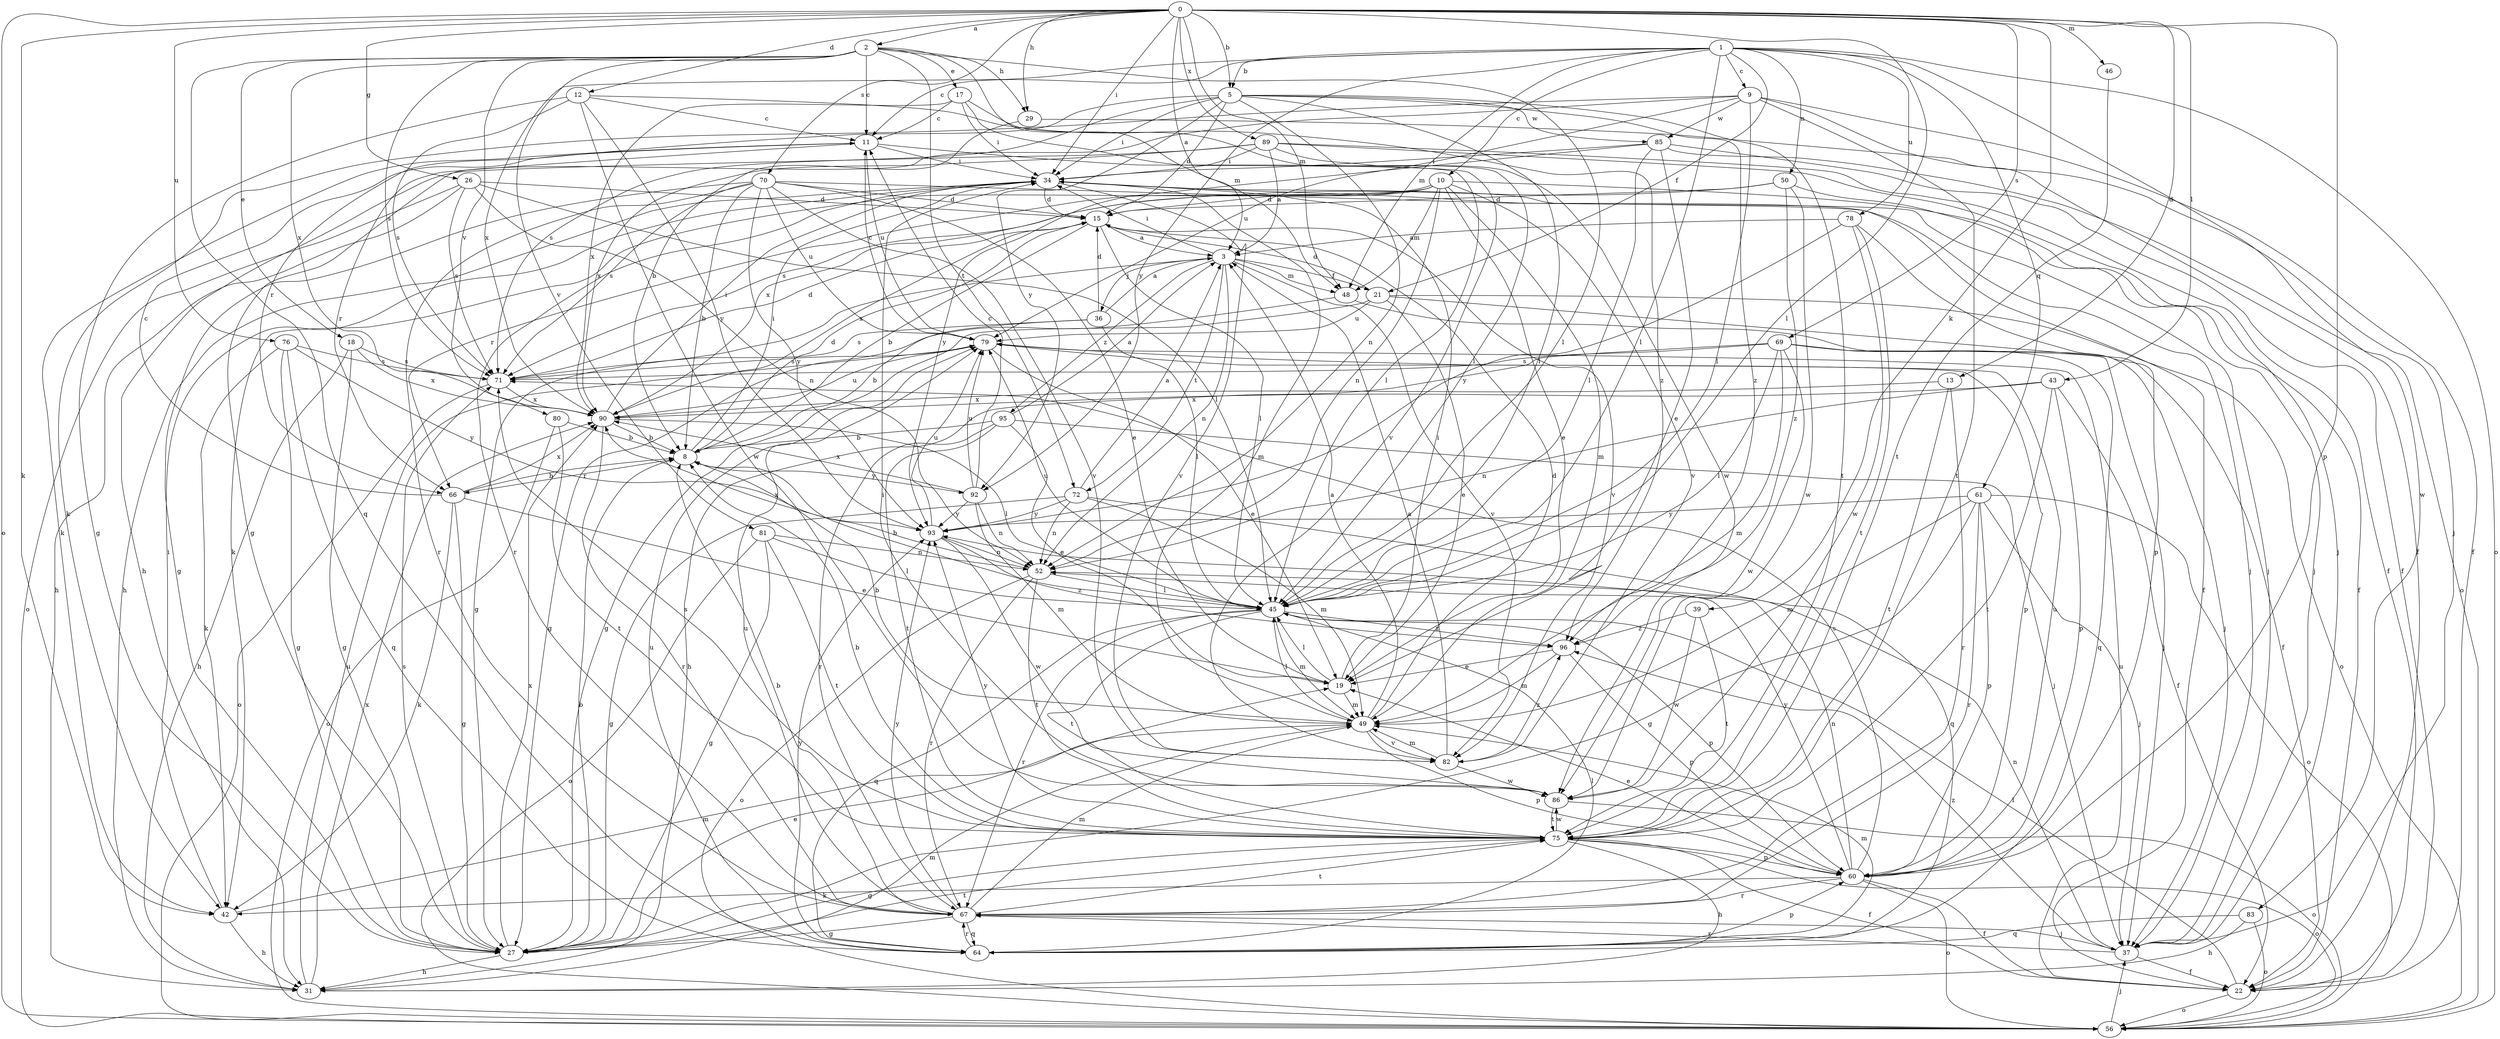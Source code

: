 strict digraph  {
0;
1;
2;
3;
5;
8;
9;
10;
11;
12;
13;
15;
17;
18;
19;
21;
22;
26;
27;
29;
31;
34;
36;
37;
39;
42;
43;
45;
46;
48;
49;
50;
52;
56;
60;
61;
64;
66;
67;
69;
70;
71;
72;
75;
76;
78;
79;
80;
81;
82;
83;
85;
86;
89;
90;
92;
93;
95;
96;
0 -> 2  [label=a];
0 -> 3  [label=a];
0 -> 5  [label=b];
0 -> 12  [label=d];
0 -> 13  [label=d];
0 -> 26  [label=g];
0 -> 29  [label=h];
0 -> 34  [label=i];
0 -> 39  [label=k];
0 -> 42  [label=k];
0 -> 43  [label=l];
0 -> 45  [label=l];
0 -> 46  [label=m];
0 -> 48  [label=m];
0 -> 56  [label=o];
0 -> 60  [label=p];
0 -> 69  [label=s];
0 -> 70  [label=s];
0 -> 76  [label=u];
0 -> 89  [label=x];
1 -> 5  [label=b];
1 -> 9  [label=c];
1 -> 10  [label=c];
1 -> 11  [label=c];
1 -> 21  [label=f];
1 -> 45  [label=l];
1 -> 48  [label=m];
1 -> 50  [label=n];
1 -> 56  [label=o];
1 -> 61  [label=q];
1 -> 78  [label=u];
1 -> 83  [label=w];
1 -> 90  [label=x];
1 -> 92  [label=y];
2 -> 11  [label=c];
2 -> 17  [label=e];
2 -> 18  [label=e];
2 -> 29  [label=h];
2 -> 45  [label=l];
2 -> 48  [label=m];
2 -> 64  [label=q];
2 -> 71  [label=s];
2 -> 72  [label=t];
2 -> 80  [label=v];
2 -> 81  [label=v];
2 -> 90  [label=x];
3 -> 21  [label=f];
3 -> 27  [label=g];
3 -> 34  [label=i];
3 -> 36  [label=j];
3 -> 48  [label=m];
3 -> 52  [label=n];
3 -> 72  [label=t];
3 -> 82  [label=v];
3 -> 95  [label=z];
5 -> 15  [label=d];
5 -> 34  [label=i];
5 -> 45  [label=l];
5 -> 52  [label=n];
5 -> 66  [label=r];
5 -> 71  [label=s];
5 -> 75  [label=t];
5 -> 85  [label=w];
5 -> 92  [label=y];
5 -> 96  [label=z];
8 -> 15  [label=d];
8 -> 34  [label=i];
8 -> 66  [label=r];
8 -> 92  [label=y];
9 -> 22  [label=f];
9 -> 27  [label=g];
9 -> 37  [label=j];
9 -> 42  [label=k];
9 -> 45  [label=l];
9 -> 75  [label=t];
9 -> 79  [label=u];
9 -> 85  [label=w];
10 -> 15  [label=d];
10 -> 19  [label=e];
10 -> 22  [label=f];
10 -> 42  [label=k];
10 -> 48  [label=m];
10 -> 49  [label=m];
10 -> 52  [label=n];
10 -> 66  [label=r];
10 -> 82  [label=v];
10 -> 90  [label=x];
11 -> 34  [label=i];
11 -> 42  [label=k];
11 -> 45  [label=l];
11 -> 66  [label=r];
11 -> 79  [label=u];
12 -> 11  [label=c];
12 -> 27  [label=g];
12 -> 71  [label=s];
12 -> 86  [label=w];
12 -> 93  [label=y];
12 -> 96  [label=z];
13 -> 67  [label=r];
13 -> 75  [label=t];
13 -> 90  [label=x];
15 -> 3  [label=a];
15 -> 8  [label=b];
15 -> 45  [label=l];
15 -> 82  [label=v];
15 -> 90  [label=x];
17 -> 11  [label=c];
17 -> 34  [label=i];
17 -> 45  [label=l];
17 -> 82  [label=v];
17 -> 90  [label=x];
18 -> 27  [label=g];
18 -> 31  [label=h];
18 -> 71  [label=s];
18 -> 90  [label=x];
19 -> 34  [label=i];
19 -> 45  [label=l];
19 -> 49  [label=m];
21 -> 15  [label=d];
21 -> 19  [label=e];
21 -> 22  [label=f];
21 -> 27  [label=g];
21 -> 56  [label=o];
21 -> 79  [label=u];
22 -> 45  [label=l];
22 -> 56  [label=o];
22 -> 79  [label=u];
26 -> 15  [label=d];
26 -> 31  [label=h];
26 -> 45  [label=l];
26 -> 52  [label=n];
26 -> 56  [label=o];
26 -> 71  [label=s];
27 -> 8  [label=b];
27 -> 19  [label=e];
27 -> 31  [label=h];
27 -> 71  [label=s];
27 -> 75  [label=t];
27 -> 90  [label=x];
29 -> 8  [label=b];
29 -> 22  [label=f];
31 -> 49  [label=m];
31 -> 79  [label=u];
31 -> 90  [label=x];
34 -> 15  [label=d];
34 -> 22  [label=f];
34 -> 31  [label=h];
34 -> 37  [label=j];
34 -> 49  [label=m];
34 -> 67  [label=r];
34 -> 82  [label=v];
36 -> 3  [label=a];
36 -> 8  [label=b];
36 -> 15  [label=d];
36 -> 45  [label=l];
36 -> 71  [label=s];
37 -> 22  [label=f];
37 -> 52  [label=n];
37 -> 67  [label=r];
37 -> 96  [label=z];
39 -> 75  [label=t];
39 -> 86  [label=w];
39 -> 96  [label=z];
42 -> 31  [label=h];
42 -> 34  [label=i];
42 -> 49  [label=m];
43 -> 22  [label=f];
43 -> 52  [label=n];
43 -> 60  [label=p];
43 -> 75  [label=t];
43 -> 90  [label=x];
45 -> 8  [label=b];
45 -> 49  [label=m];
45 -> 60  [label=p];
45 -> 64  [label=q];
45 -> 67  [label=r];
45 -> 75  [label=t];
45 -> 79  [label=u];
45 -> 96  [label=z];
46 -> 75  [label=t];
48 -> 27  [label=g];
48 -> 37  [label=j];
49 -> 3  [label=a];
49 -> 8  [label=b];
49 -> 15  [label=d];
49 -> 45  [label=l];
49 -> 60  [label=p];
49 -> 82  [label=v];
50 -> 15  [label=d];
50 -> 37  [label=j];
50 -> 71  [label=s];
50 -> 86  [label=w];
50 -> 96  [label=z];
52 -> 45  [label=l];
52 -> 56  [label=o];
52 -> 67  [label=r];
52 -> 75  [label=t];
52 -> 90  [label=x];
56 -> 37  [label=j];
60 -> 19  [label=e];
60 -> 22  [label=f];
60 -> 42  [label=k];
60 -> 52  [label=n];
60 -> 56  [label=o];
60 -> 67  [label=r];
60 -> 71  [label=s];
60 -> 79  [label=u];
60 -> 93  [label=y];
61 -> 27  [label=g];
61 -> 37  [label=j];
61 -> 49  [label=m];
61 -> 56  [label=o];
61 -> 60  [label=p];
61 -> 67  [label=r];
61 -> 93  [label=y];
64 -> 45  [label=l];
64 -> 49  [label=m];
64 -> 60  [label=p];
64 -> 67  [label=r];
64 -> 79  [label=u];
64 -> 93  [label=y];
66 -> 8  [label=b];
66 -> 11  [label=c];
66 -> 19  [label=e];
66 -> 27  [label=g];
66 -> 42  [label=k];
66 -> 90  [label=x];
67 -> 8  [label=b];
67 -> 27  [label=g];
67 -> 37  [label=j];
67 -> 49  [label=m];
67 -> 64  [label=q];
67 -> 75  [label=t];
67 -> 79  [label=u];
67 -> 93  [label=y];
69 -> 31  [label=h];
69 -> 37  [label=j];
69 -> 45  [label=l];
69 -> 49  [label=m];
69 -> 64  [label=q];
69 -> 71  [label=s];
69 -> 86  [label=w];
70 -> 8  [label=b];
70 -> 15  [label=d];
70 -> 19  [label=e];
70 -> 27  [label=g];
70 -> 37  [label=j];
70 -> 67  [label=r];
70 -> 71  [label=s];
70 -> 79  [label=u];
70 -> 82  [label=v];
70 -> 93  [label=y];
71 -> 15  [label=d];
71 -> 56  [label=o];
71 -> 90  [label=x];
72 -> 3  [label=a];
72 -> 27  [label=g];
72 -> 49  [label=m];
72 -> 52  [label=n];
72 -> 64  [label=q];
72 -> 93  [label=y];
75 -> 8  [label=b];
75 -> 22  [label=f];
75 -> 27  [label=g];
75 -> 31  [label=h];
75 -> 56  [label=o];
75 -> 60  [label=p];
75 -> 71  [label=s];
75 -> 86  [label=w];
75 -> 93  [label=y];
76 -> 27  [label=g];
76 -> 42  [label=k];
76 -> 64  [label=q];
76 -> 71  [label=s];
76 -> 93  [label=y];
78 -> 3  [label=a];
78 -> 60  [label=p];
78 -> 75  [label=t];
78 -> 86  [label=w];
78 -> 93  [label=y];
79 -> 11  [label=c];
79 -> 19  [label=e];
79 -> 60  [label=p];
79 -> 71  [label=s];
80 -> 8  [label=b];
80 -> 56  [label=o];
80 -> 75  [label=t];
81 -> 27  [label=g];
81 -> 45  [label=l];
81 -> 52  [label=n];
81 -> 56  [label=o];
81 -> 75  [label=t];
82 -> 3  [label=a];
82 -> 49  [label=m];
82 -> 86  [label=w];
82 -> 96  [label=z];
83 -> 31  [label=h];
83 -> 56  [label=o];
83 -> 64  [label=q];
85 -> 19  [label=e];
85 -> 22  [label=f];
85 -> 34  [label=i];
85 -> 45  [label=l];
85 -> 56  [label=o];
85 -> 93  [label=y];
86 -> 34  [label=i];
86 -> 56  [label=o];
86 -> 75  [label=t];
89 -> 3  [label=a];
89 -> 22  [label=f];
89 -> 31  [label=h];
89 -> 34  [label=i];
89 -> 37  [label=j];
89 -> 86  [label=w];
89 -> 90  [label=x];
90 -> 8  [label=b];
90 -> 34  [label=i];
90 -> 45  [label=l];
90 -> 67  [label=r];
90 -> 79  [label=u];
92 -> 11  [label=c];
92 -> 49  [label=m];
92 -> 52  [label=n];
92 -> 79  [label=u];
92 -> 90  [label=x];
92 -> 93  [label=y];
93 -> 52  [label=n];
93 -> 79  [label=u];
93 -> 86  [label=w];
93 -> 96  [label=z];
95 -> 3  [label=a];
95 -> 8  [label=b];
95 -> 19  [label=e];
95 -> 37  [label=j];
95 -> 67  [label=r];
95 -> 75  [label=t];
96 -> 19  [label=e];
96 -> 49  [label=m];
96 -> 60  [label=p];
}
